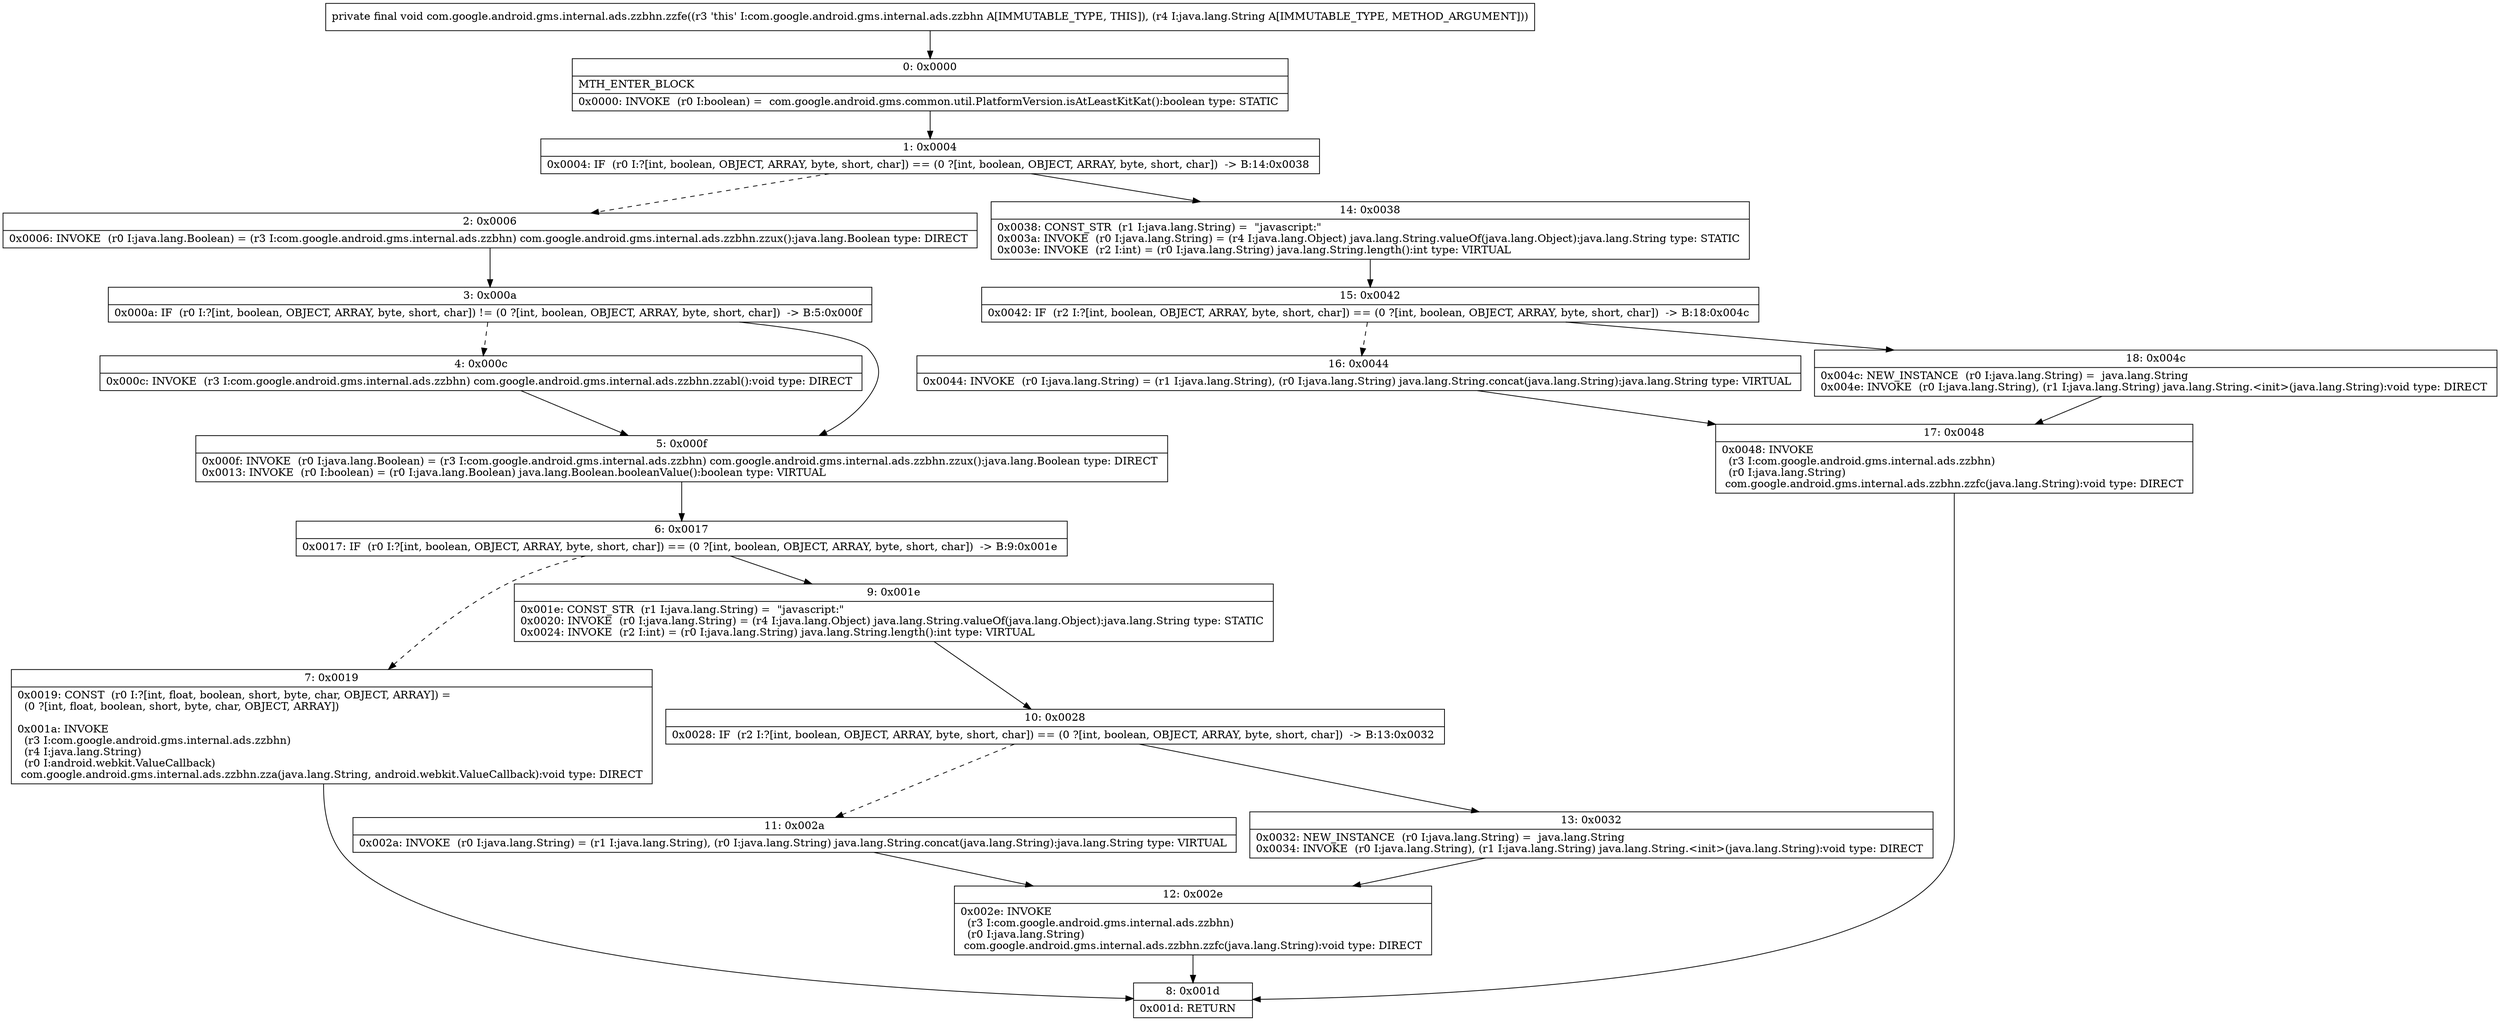 digraph "CFG forcom.google.android.gms.internal.ads.zzbhn.zzfe(Ljava\/lang\/String;)V" {
Node_0 [shape=record,label="{0\:\ 0x0000|MTH_ENTER_BLOCK\l|0x0000: INVOKE  (r0 I:boolean) =  com.google.android.gms.common.util.PlatformVersion.isAtLeastKitKat():boolean type: STATIC \l}"];
Node_1 [shape=record,label="{1\:\ 0x0004|0x0004: IF  (r0 I:?[int, boolean, OBJECT, ARRAY, byte, short, char]) == (0 ?[int, boolean, OBJECT, ARRAY, byte, short, char])  \-\> B:14:0x0038 \l}"];
Node_2 [shape=record,label="{2\:\ 0x0006|0x0006: INVOKE  (r0 I:java.lang.Boolean) = (r3 I:com.google.android.gms.internal.ads.zzbhn) com.google.android.gms.internal.ads.zzbhn.zzux():java.lang.Boolean type: DIRECT \l}"];
Node_3 [shape=record,label="{3\:\ 0x000a|0x000a: IF  (r0 I:?[int, boolean, OBJECT, ARRAY, byte, short, char]) != (0 ?[int, boolean, OBJECT, ARRAY, byte, short, char])  \-\> B:5:0x000f \l}"];
Node_4 [shape=record,label="{4\:\ 0x000c|0x000c: INVOKE  (r3 I:com.google.android.gms.internal.ads.zzbhn) com.google.android.gms.internal.ads.zzbhn.zzabl():void type: DIRECT \l}"];
Node_5 [shape=record,label="{5\:\ 0x000f|0x000f: INVOKE  (r0 I:java.lang.Boolean) = (r3 I:com.google.android.gms.internal.ads.zzbhn) com.google.android.gms.internal.ads.zzbhn.zzux():java.lang.Boolean type: DIRECT \l0x0013: INVOKE  (r0 I:boolean) = (r0 I:java.lang.Boolean) java.lang.Boolean.booleanValue():boolean type: VIRTUAL \l}"];
Node_6 [shape=record,label="{6\:\ 0x0017|0x0017: IF  (r0 I:?[int, boolean, OBJECT, ARRAY, byte, short, char]) == (0 ?[int, boolean, OBJECT, ARRAY, byte, short, char])  \-\> B:9:0x001e \l}"];
Node_7 [shape=record,label="{7\:\ 0x0019|0x0019: CONST  (r0 I:?[int, float, boolean, short, byte, char, OBJECT, ARRAY]) = \l  (0 ?[int, float, boolean, short, byte, char, OBJECT, ARRAY])\l \l0x001a: INVOKE  \l  (r3 I:com.google.android.gms.internal.ads.zzbhn)\l  (r4 I:java.lang.String)\l  (r0 I:android.webkit.ValueCallback)\l com.google.android.gms.internal.ads.zzbhn.zza(java.lang.String, android.webkit.ValueCallback):void type: DIRECT \l}"];
Node_8 [shape=record,label="{8\:\ 0x001d|0x001d: RETURN   \l}"];
Node_9 [shape=record,label="{9\:\ 0x001e|0x001e: CONST_STR  (r1 I:java.lang.String) =  \"javascript:\" \l0x0020: INVOKE  (r0 I:java.lang.String) = (r4 I:java.lang.Object) java.lang.String.valueOf(java.lang.Object):java.lang.String type: STATIC \l0x0024: INVOKE  (r2 I:int) = (r0 I:java.lang.String) java.lang.String.length():int type: VIRTUAL \l}"];
Node_10 [shape=record,label="{10\:\ 0x0028|0x0028: IF  (r2 I:?[int, boolean, OBJECT, ARRAY, byte, short, char]) == (0 ?[int, boolean, OBJECT, ARRAY, byte, short, char])  \-\> B:13:0x0032 \l}"];
Node_11 [shape=record,label="{11\:\ 0x002a|0x002a: INVOKE  (r0 I:java.lang.String) = (r1 I:java.lang.String), (r0 I:java.lang.String) java.lang.String.concat(java.lang.String):java.lang.String type: VIRTUAL \l}"];
Node_12 [shape=record,label="{12\:\ 0x002e|0x002e: INVOKE  \l  (r3 I:com.google.android.gms.internal.ads.zzbhn)\l  (r0 I:java.lang.String)\l com.google.android.gms.internal.ads.zzbhn.zzfc(java.lang.String):void type: DIRECT \l}"];
Node_13 [shape=record,label="{13\:\ 0x0032|0x0032: NEW_INSTANCE  (r0 I:java.lang.String) =  java.lang.String \l0x0034: INVOKE  (r0 I:java.lang.String), (r1 I:java.lang.String) java.lang.String.\<init\>(java.lang.String):void type: DIRECT \l}"];
Node_14 [shape=record,label="{14\:\ 0x0038|0x0038: CONST_STR  (r1 I:java.lang.String) =  \"javascript:\" \l0x003a: INVOKE  (r0 I:java.lang.String) = (r4 I:java.lang.Object) java.lang.String.valueOf(java.lang.Object):java.lang.String type: STATIC \l0x003e: INVOKE  (r2 I:int) = (r0 I:java.lang.String) java.lang.String.length():int type: VIRTUAL \l}"];
Node_15 [shape=record,label="{15\:\ 0x0042|0x0042: IF  (r2 I:?[int, boolean, OBJECT, ARRAY, byte, short, char]) == (0 ?[int, boolean, OBJECT, ARRAY, byte, short, char])  \-\> B:18:0x004c \l}"];
Node_16 [shape=record,label="{16\:\ 0x0044|0x0044: INVOKE  (r0 I:java.lang.String) = (r1 I:java.lang.String), (r0 I:java.lang.String) java.lang.String.concat(java.lang.String):java.lang.String type: VIRTUAL \l}"];
Node_17 [shape=record,label="{17\:\ 0x0048|0x0048: INVOKE  \l  (r3 I:com.google.android.gms.internal.ads.zzbhn)\l  (r0 I:java.lang.String)\l com.google.android.gms.internal.ads.zzbhn.zzfc(java.lang.String):void type: DIRECT \l}"];
Node_18 [shape=record,label="{18\:\ 0x004c|0x004c: NEW_INSTANCE  (r0 I:java.lang.String) =  java.lang.String \l0x004e: INVOKE  (r0 I:java.lang.String), (r1 I:java.lang.String) java.lang.String.\<init\>(java.lang.String):void type: DIRECT \l}"];
MethodNode[shape=record,label="{private final void com.google.android.gms.internal.ads.zzbhn.zzfe((r3 'this' I:com.google.android.gms.internal.ads.zzbhn A[IMMUTABLE_TYPE, THIS]), (r4 I:java.lang.String A[IMMUTABLE_TYPE, METHOD_ARGUMENT])) }"];
MethodNode -> Node_0;
Node_0 -> Node_1;
Node_1 -> Node_2[style=dashed];
Node_1 -> Node_14;
Node_2 -> Node_3;
Node_3 -> Node_4[style=dashed];
Node_3 -> Node_5;
Node_4 -> Node_5;
Node_5 -> Node_6;
Node_6 -> Node_7[style=dashed];
Node_6 -> Node_9;
Node_7 -> Node_8;
Node_9 -> Node_10;
Node_10 -> Node_11[style=dashed];
Node_10 -> Node_13;
Node_11 -> Node_12;
Node_12 -> Node_8;
Node_13 -> Node_12;
Node_14 -> Node_15;
Node_15 -> Node_16[style=dashed];
Node_15 -> Node_18;
Node_16 -> Node_17;
Node_17 -> Node_8;
Node_18 -> Node_17;
}

